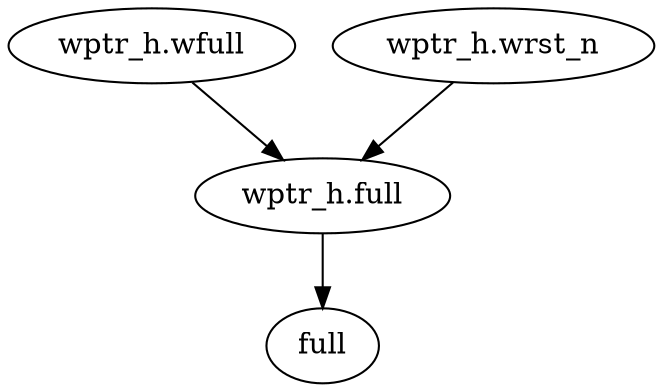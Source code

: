 strict digraph "" {
	"wptr_h.wfull"	 [complexity=2,
		importance=0.0714099849776,
		rank=0.0357049924888];
	"wptr_h.full"	 [complexity=0,
		importance=0.0424717232149,
		rank=0.0];
	"wptr_h.wfull" -> "wptr_h.full";
	"wptr_h.wrst_n"	 [complexity=1,
		importance=0.0970852877447,
		rank=0.0970852877447];
	"wptr_h.wrst_n" -> "wptr_h.full";
	full	 [complexity=0,
		importance=0.016265827378,
		rank=0.0];
	"wptr_h.full" -> full;
}
